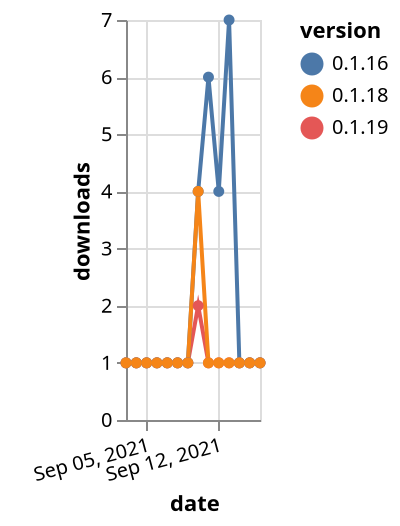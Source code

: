 {"$schema": "https://vega.github.io/schema/vega-lite/v5.json", "description": "A simple bar chart with embedded data.", "data": {"values": [{"date": "2021-09-03", "total": 122, "delta": 1, "version": "0.1.19"}, {"date": "2021-09-04", "total": 123, "delta": 1, "version": "0.1.19"}, {"date": "2021-09-05", "total": 124, "delta": 1, "version": "0.1.19"}, {"date": "2021-09-06", "total": 125, "delta": 1, "version": "0.1.19"}, {"date": "2021-09-07", "total": 126, "delta": 1, "version": "0.1.19"}, {"date": "2021-09-08", "total": 127, "delta": 1, "version": "0.1.19"}, {"date": "2021-09-09", "total": 128, "delta": 1, "version": "0.1.19"}, {"date": "2021-09-10", "total": 130, "delta": 2, "version": "0.1.19"}, {"date": "2021-09-11", "total": 131, "delta": 1, "version": "0.1.19"}, {"date": "2021-09-12", "total": 132, "delta": 1, "version": "0.1.19"}, {"date": "2021-09-13", "total": 133, "delta": 1, "version": "0.1.19"}, {"date": "2021-09-14", "total": 134, "delta": 1, "version": "0.1.19"}, {"date": "2021-09-15", "total": 135, "delta": 1, "version": "0.1.19"}, {"date": "2021-09-16", "total": 136, "delta": 1, "version": "0.1.19"}, {"date": "2021-09-03", "total": 223, "delta": 1, "version": "0.1.16"}, {"date": "2021-09-04", "total": 224, "delta": 1, "version": "0.1.16"}, {"date": "2021-09-05", "total": 225, "delta": 1, "version": "0.1.16"}, {"date": "2021-09-06", "total": 226, "delta": 1, "version": "0.1.16"}, {"date": "2021-09-07", "total": 227, "delta": 1, "version": "0.1.16"}, {"date": "2021-09-08", "total": 228, "delta": 1, "version": "0.1.16"}, {"date": "2021-09-09", "total": 229, "delta": 1, "version": "0.1.16"}, {"date": "2021-09-10", "total": 233, "delta": 4, "version": "0.1.16"}, {"date": "2021-09-11", "total": 239, "delta": 6, "version": "0.1.16"}, {"date": "2021-09-12", "total": 243, "delta": 4, "version": "0.1.16"}, {"date": "2021-09-13", "total": 250, "delta": 7, "version": "0.1.16"}, {"date": "2021-09-14", "total": 251, "delta": 1, "version": "0.1.16"}, {"date": "2021-09-15", "total": 252, "delta": 1, "version": "0.1.16"}, {"date": "2021-09-16", "total": 253, "delta": 1, "version": "0.1.16"}, {"date": "2021-09-03", "total": 278, "delta": 1, "version": "0.1.18"}, {"date": "2021-09-04", "total": 279, "delta": 1, "version": "0.1.18"}, {"date": "2021-09-05", "total": 280, "delta": 1, "version": "0.1.18"}, {"date": "2021-09-06", "total": 281, "delta": 1, "version": "0.1.18"}, {"date": "2021-09-07", "total": 282, "delta": 1, "version": "0.1.18"}, {"date": "2021-09-08", "total": 283, "delta": 1, "version": "0.1.18"}, {"date": "2021-09-09", "total": 284, "delta": 1, "version": "0.1.18"}, {"date": "2021-09-10", "total": 288, "delta": 4, "version": "0.1.18"}, {"date": "2021-09-11", "total": 289, "delta": 1, "version": "0.1.18"}, {"date": "2021-09-12", "total": 290, "delta": 1, "version": "0.1.18"}, {"date": "2021-09-13", "total": 291, "delta": 1, "version": "0.1.18"}, {"date": "2021-09-14", "total": 292, "delta": 1, "version": "0.1.18"}, {"date": "2021-09-15", "total": 293, "delta": 1, "version": "0.1.18"}, {"date": "2021-09-16", "total": 294, "delta": 1, "version": "0.1.18"}]}, "width": "container", "mark": {"type": "line", "point": {"filled": true}}, "encoding": {"x": {"field": "date", "type": "temporal", "timeUnit": "yearmonthdate", "title": "date", "axis": {"labelAngle": -15}}, "y": {"field": "delta", "type": "quantitative", "title": "downloads"}, "color": {"field": "version", "type": "nominal"}, "tooltip": {"field": "delta"}}}